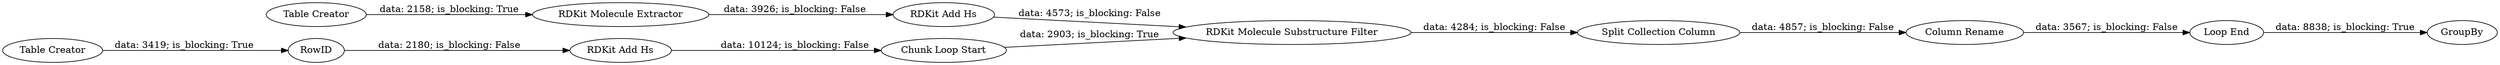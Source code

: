 digraph {
	"599315827946586010_5" [label="RDKit Molecule Substructure Filter"]
	"599315827946586010_8" [label="Loop End"]
	"599315827946586010_9" [label=GroupBy]
	"599315827946586010_7" [label=RowID]
	"599315827946586010_11" [label="Column Rename"]
	"599315827946586010_13" [label="RDKit Add Hs"]
	"599315827946586010_2" [label="Table Creator"]
	"599315827946586010_12" [label="RDKit Add Hs"]
	"599315827946586010_4" [label="RDKit Molecule Extractor"]
	"599315827946586010_6" [label="Chunk Loop Start"]
	"599315827946586010_1" [label="Table Creator"]
	"599315827946586010_10" [label="Split Collection Column"]
	"599315827946586010_13" -> "599315827946586010_5" [label="data: 4573; is_blocking: False"]
	"599315827946586010_2" -> "599315827946586010_7" [label="data: 3419; is_blocking: True"]
	"599315827946586010_1" -> "599315827946586010_4" [label="data: 2158; is_blocking: True"]
	"599315827946586010_8" -> "599315827946586010_9" [label="data: 8838; is_blocking: True"]
	"599315827946586010_10" -> "599315827946586010_11" [label="data: 4857; is_blocking: False"]
	"599315827946586010_6" -> "599315827946586010_5" [label="data: 2903; is_blocking: True"]
	"599315827946586010_4" -> "599315827946586010_13" [label="data: 3926; is_blocking: False"]
	"599315827946586010_11" -> "599315827946586010_8" [label="data: 3567; is_blocking: False"]
	"599315827946586010_12" -> "599315827946586010_6" [label="data: 10124; is_blocking: False"]
	"599315827946586010_5" -> "599315827946586010_10" [label="data: 4284; is_blocking: False"]
	"599315827946586010_7" -> "599315827946586010_12" [label="data: 2180; is_blocking: False"]
	rankdir=LR
}
